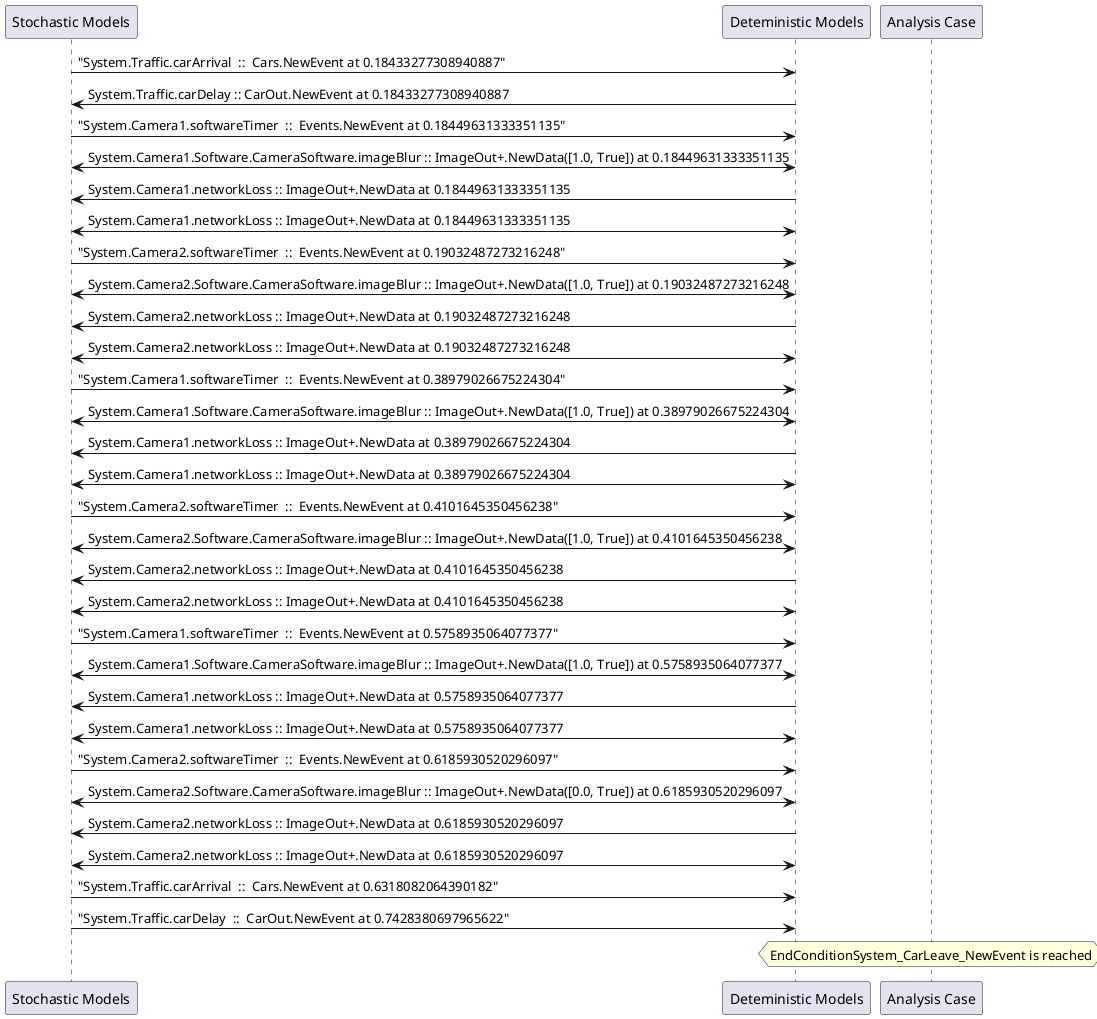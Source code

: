 
	@startuml
	participant "Stochastic Models" as stochmodel
	participant "Deteministic Models" as detmodel
	participant "Analysis Case" as analysis
	{13856_stop} stochmodel -> detmodel : "System.Traffic.carArrival  ::  Cars.NewEvent at 0.18433277308940887"
{13867_start} detmodel -> stochmodel : System.Traffic.carDelay :: CarOut.NewEvent at 0.18433277308940887
{13824_stop} stochmodel -> detmodel : "System.Camera1.softwareTimer  ::  Events.NewEvent at 0.18449631333351135"
detmodel <-> stochmodel : System.Camera1.Software.CameraSoftware.imageBlur :: ImageOut+.NewData([1.0, True]) at 0.18449631333351135
detmodel -> stochmodel : System.Camera1.networkLoss :: ImageOut+.NewData at 0.18449631333351135
detmodel <-> stochmodel : System.Camera1.networkLoss :: ImageOut+.NewData at 0.18449631333351135
{13841_stop} stochmodel -> detmodel : "System.Camera2.softwareTimer  ::  Events.NewEvent at 0.19032487273216248"
detmodel <-> stochmodel : System.Camera2.Software.CameraSoftware.imageBlur :: ImageOut+.NewData([1.0, True]) at 0.19032487273216248
detmodel -> stochmodel : System.Camera2.networkLoss :: ImageOut+.NewData at 0.19032487273216248
detmodel <-> stochmodel : System.Camera2.networkLoss :: ImageOut+.NewData at 0.19032487273216248
{13825_stop} stochmodel -> detmodel : "System.Camera1.softwareTimer  ::  Events.NewEvent at 0.38979026675224304"
detmodel <-> stochmodel : System.Camera1.Software.CameraSoftware.imageBlur :: ImageOut+.NewData([1.0, True]) at 0.38979026675224304
detmodel -> stochmodel : System.Camera1.networkLoss :: ImageOut+.NewData at 0.38979026675224304
detmodel <-> stochmodel : System.Camera1.networkLoss :: ImageOut+.NewData at 0.38979026675224304
{13842_stop} stochmodel -> detmodel : "System.Camera2.softwareTimer  ::  Events.NewEvent at 0.4101645350456238"
detmodel <-> stochmodel : System.Camera2.Software.CameraSoftware.imageBlur :: ImageOut+.NewData([1.0, True]) at 0.4101645350456238
detmodel -> stochmodel : System.Camera2.networkLoss :: ImageOut+.NewData at 0.4101645350456238
detmodel <-> stochmodel : System.Camera2.networkLoss :: ImageOut+.NewData at 0.4101645350456238
{13826_stop} stochmodel -> detmodel : "System.Camera1.softwareTimer  ::  Events.NewEvent at 0.5758935064077377"
detmodel <-> stochmodel : System.Camera1.Software.CameraSoftware.imageBlur :: ImageOut+.NewData([1.0, True]) at 0.5758935064077377
detmodel -> stochmodel : System.Camera1.networkLoss :: ImageOut+.NewData at 0.5758935064077377
detmodel <-> stochmodel : System.Camera1.networkLoss :: ImageOut+.NewData at 0.5758935064077377
{13843_stop} stochmodel -> detmodel : "System.Camera2.softwareTimer  ::  Events.NewEvent at 0.6185930520296097"
detmodel <-> stochmodel : System.Camera2.Software.CameraSoftware.imageBlur :: ImageOut+.NewData([0.0, True]) at 0.6185930520296097
detmodel -> stochmodel : System.Camera2.networkLoss :: ImageOut+.NewData at 0.6185930520296097
detmodel <-> stochmodel : System.Camera2.networkLoss :: ImageOut+.NewData at 0.6185930520296097
{13857_stop} stochmodel -> detmodel : "System.Traffic.carArrival  ::  Cars.NewEvent at 0.6318082064390182"
{13867_stop} stochmodel -> detmodel : "System.Traffic.carDelay  ::  CarOut.NewEvent at 0.7428380697965622"
{13867_start} <-> {13867_stop} : delay
hnote over analysis 
EndConditionSystem_CarLeave_NewEvent is reached
endnote
@enduml